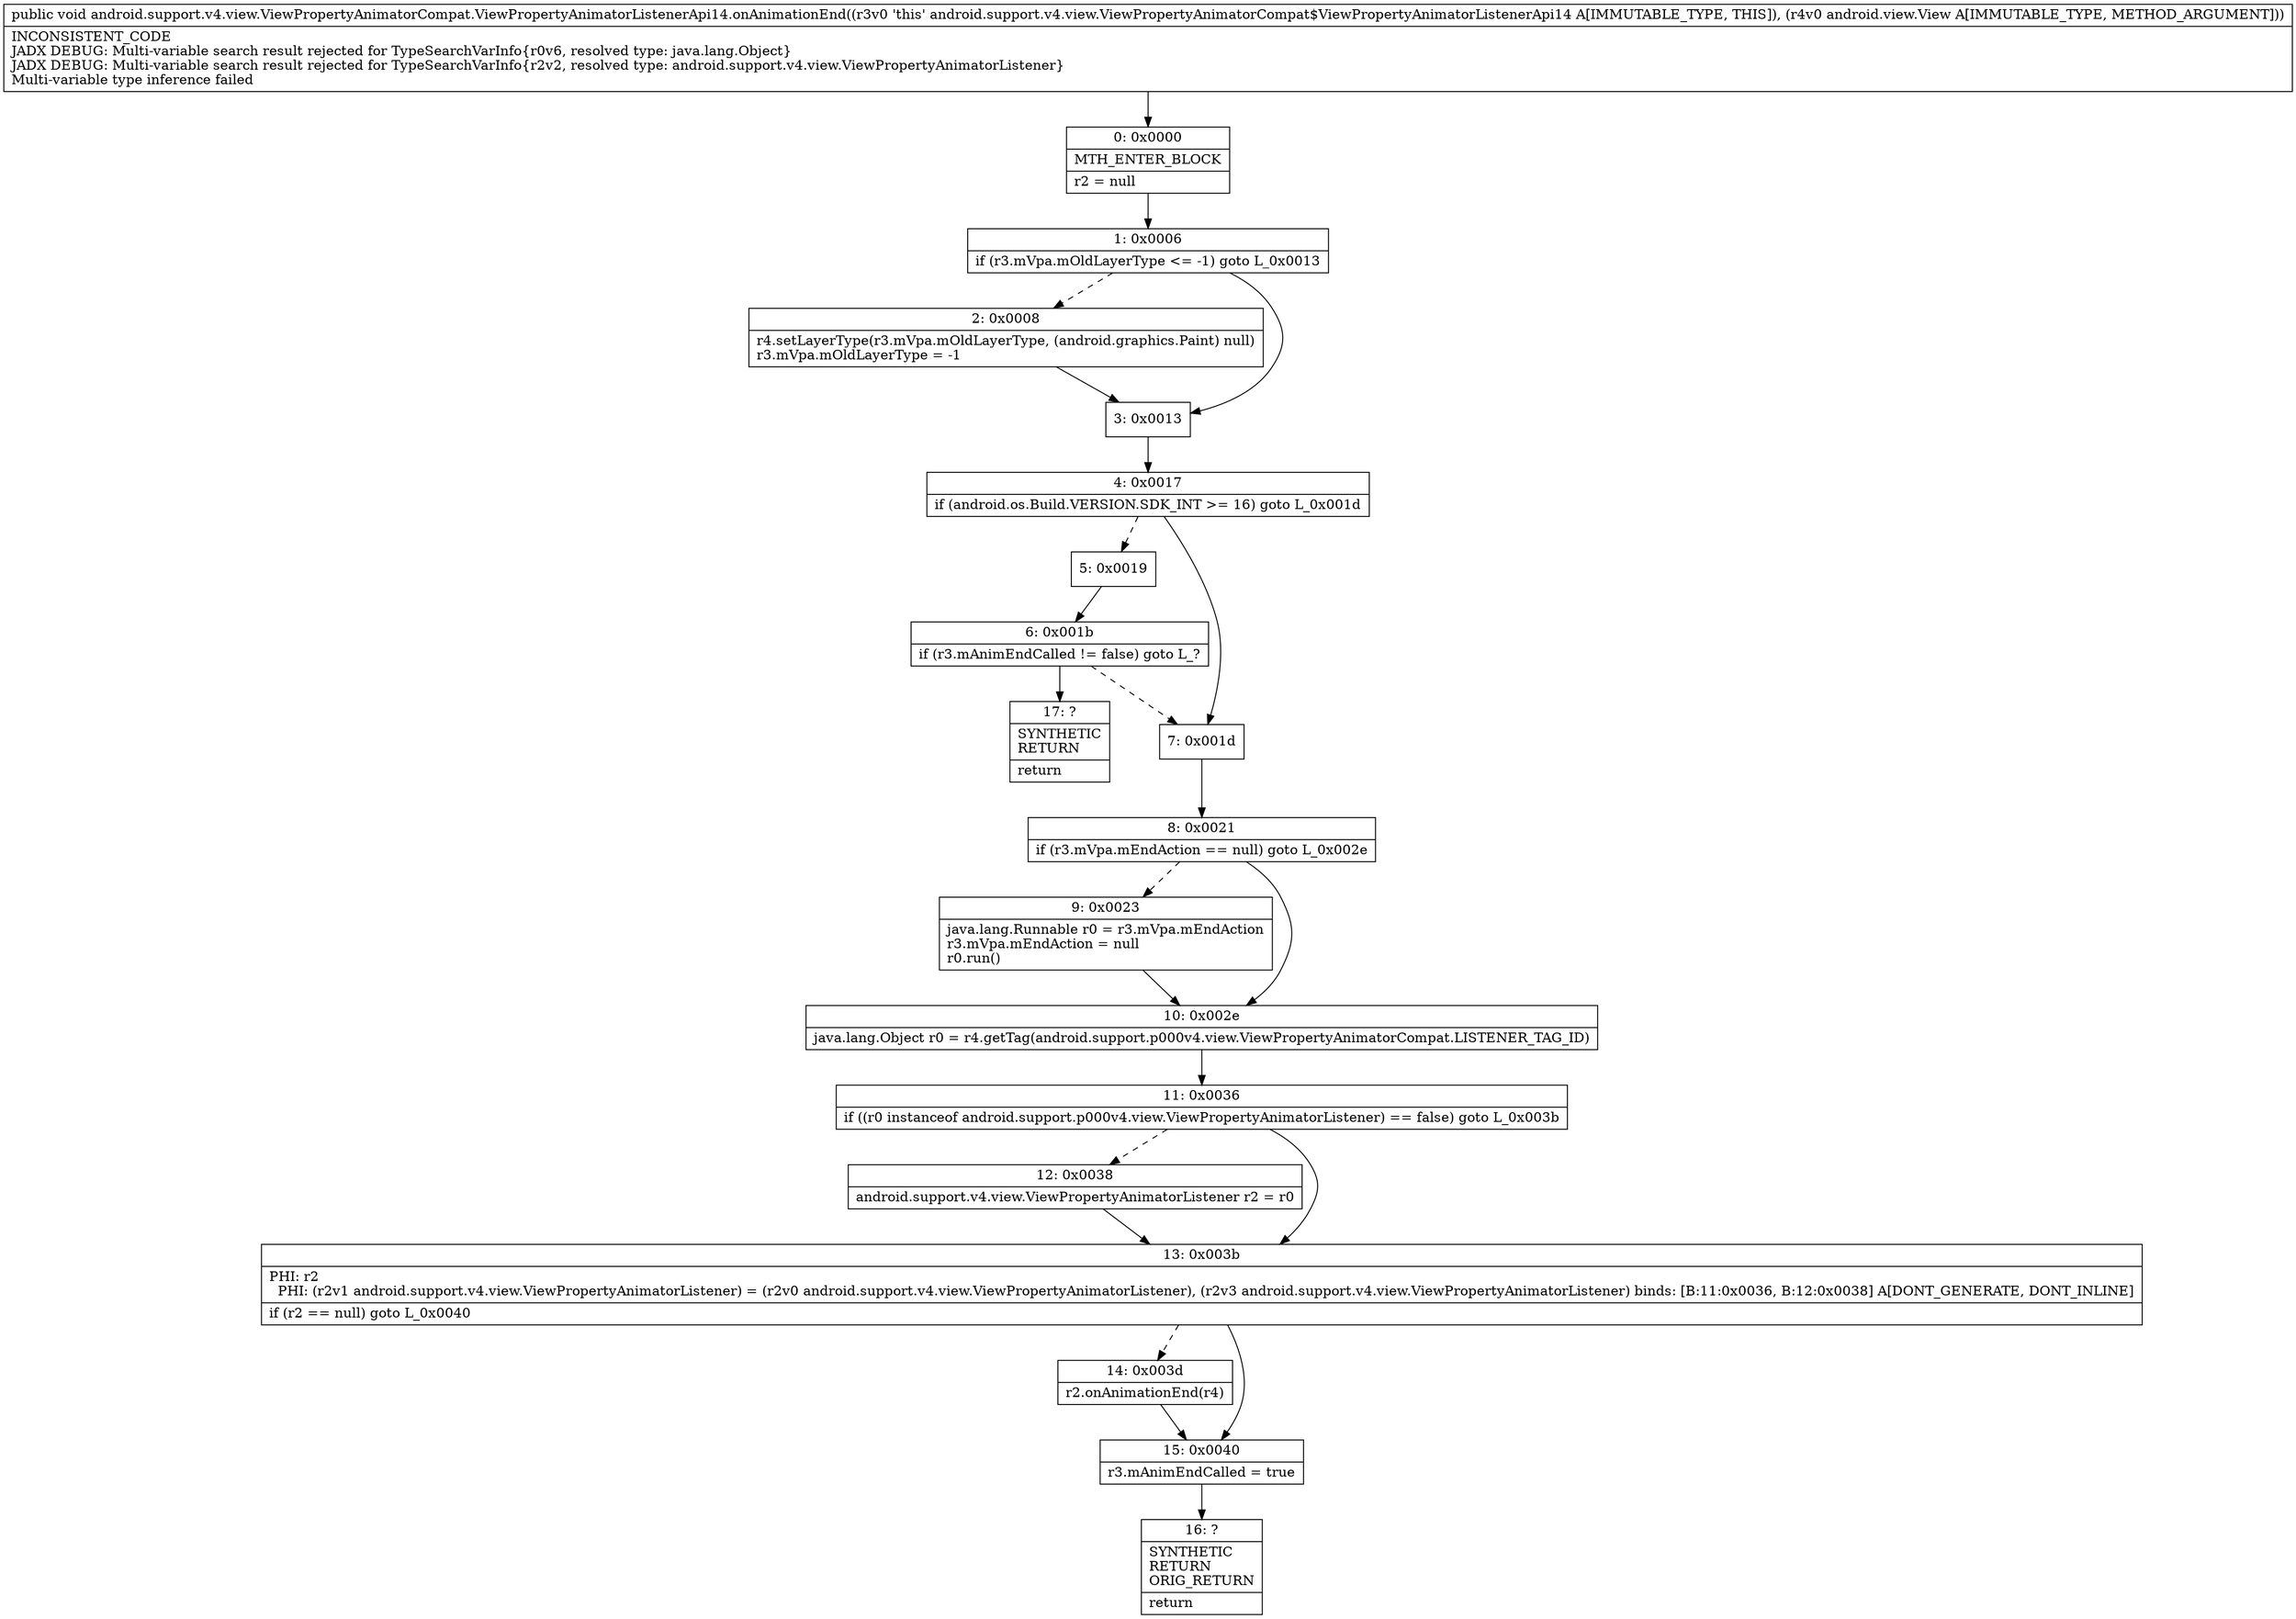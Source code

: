 digraph "CFG forandroid.support.v4.view.ViewPropertyAnimatorCompat.ViewPropertyAnimatorListenerApi14.onAnimationEnd(Landroid\/view\/View;)V" {
Node_0 [shape=record,label="{0\:\ 0x0000|MTH_ENTER_BLOCK\l|r2 = null\l}"];
Node_1 [shape=record,label="{1\:\ 0x0006|if (r3.mVpa.mOldLayerType \<= \-1) goto L_0x0013\l}"];
Node_2 [shape=record,label="{2\:\ 0x0008|r4.setLayerType(r3.mVpa.mOldLayerType, (android.graphics.Paint) null)\lr3.mVpa.mOldLayerType = \-1\l}"];
Node_3 [shape=record,label="{3\:\ 0x0013}"];
Node_4 [shape=record,label="{4\:\ 0x0017|if (android.os.Build.VERSION.SDK_INT \>= 16) goto L_0x001d\l}"];
Node_5 [shape=record,label="{5\:\ 0x0019}"];
Node_6 [shape=record,label="{6\:\ 0x001b|if (r3.mAnimEndCalled != false) goto L_?\l}"];
Node_7 [shape=record,label="{7\:\ 0x001d}"];
Node_8 [shape=record,label="{8\:\ 0x0021|if (r3.mVpa.mEndAction == null) goto L_0x002e\l}"];
Node_9 [shape=record,label="{9\:\ 0x0023|java.lang.Runnable r0 = r3.mVpa.mEndAction\lr3.mVpa.mEndAction = null\lr0.run()\l}"];
Node_10 [shape=record,label="{10\:\ 0x002e|java.lang.Object r0 = r4.getTag(android.support.p000v4.view.ViewPropertyAnimatorCompat.LISTENER_TAG_ID)\l}"];
Node_11 [shape=record,label="{11\:\ 0x0036|if ((r0 instanceof android.support.p000v4.view.ViewPropertyAnimatorListener) == false) goto L_0x003b\l}"];
Node_12 [shape=record,label="{12\:\ 0x0038|android.support.v4.view.ViewPropertyAnimatorListener r2 = r0\l}"];
Node_13 [shape=record,label="{13\:\ 0x003b|PHI: r2 \l  PHI: (r2v1 android.support.v4.view.ViewPropertyAnimatorListener) = (r2v0 android.support.v4.view.ViewPropertyAnimatorListener), (r2v3 android.support.v4.view.ViewPropertyAnimatorListener) binds: [B:11:0x0036, B:12:0x0038] A[DONT_GENERATE, DONT_INLINE]\l|if (r2 == null) goto L_0x0040\l}"];
Node_14 [shape=record,label="{14\:\ 0x003d|r2.onAnimationEnd(r4)\l}"];
Node_15 [shape=record,label="{15\:\ 0x0040|r3.mAnimEndCalled = true\l}"];
Node_16 [shape=record,label="{16\:\ ?|SYNTHETIC\lRETURN\lORIG_RETURN\l|return\l}"];
Node_17 [shape=record,label="{17\:\ ?|SYNTHETIC\lRETURN\l|return\l}"];
MethodNode[shape=record,label="{public void android.support.v4.view.ViewPropertyAnimatorCompat.ViewPropertyAnimatorListenerApi14.onAnimationEnd((r3v0 'this' android.support.v4.view.ViewPropertyAnimatorCompat$ViewPropertyAnimatorListenerApi14 A[IMMUTABLE_TYPE, THIS]), (r4v0 android.view.View A[IMMUTABLE_TYPE, METHOD_ARGUMENT]))  | INCONSISTENT_CODE\lJADX DEBUG: Multi\-variable search result rejected for TypeSearchVarInfo\{r0v6, resolved type: java.lang.Object\}\lJADX DEBUG: Multi\-variable search result rejected for TypeSearchVarInfo\{r2v2, resolved type: android.support.v4.view.ViewPropertyAnimatorListener\}\lMulti\-variable type inference failed\l}"];
MethodNode -> Node_0;
Node_0 -> Node_1;
Node_1 -> Node_2[style=dashed];
Node_1 -> Node_3;
Node_2 -> Node_3;
Node_3 -> Node_4;
Node_4 -> Node_5[style=dashed];
Node_4 -> Node_7;
Node_5 -> Node_6;
Node_6 -> Node_7[style=dashed];
Node_6 -> Node_17;
Node_7 -> Node_8;
Node_8 -> Node_9[style=dashed];
Node_8 -> Node_10;
Node_9 -> Node_10;
Node_10 -> Node_11;
Node_11 -> Node_12[style=dashed];
Node_11 -> Node_13;
Node_12 -> Node_13;
Node_13 -> Node_14[style=dashed];
Node_13 -> Node_15;
Node_14 -> Node_15;
Node_15 -> Node_16;
}

